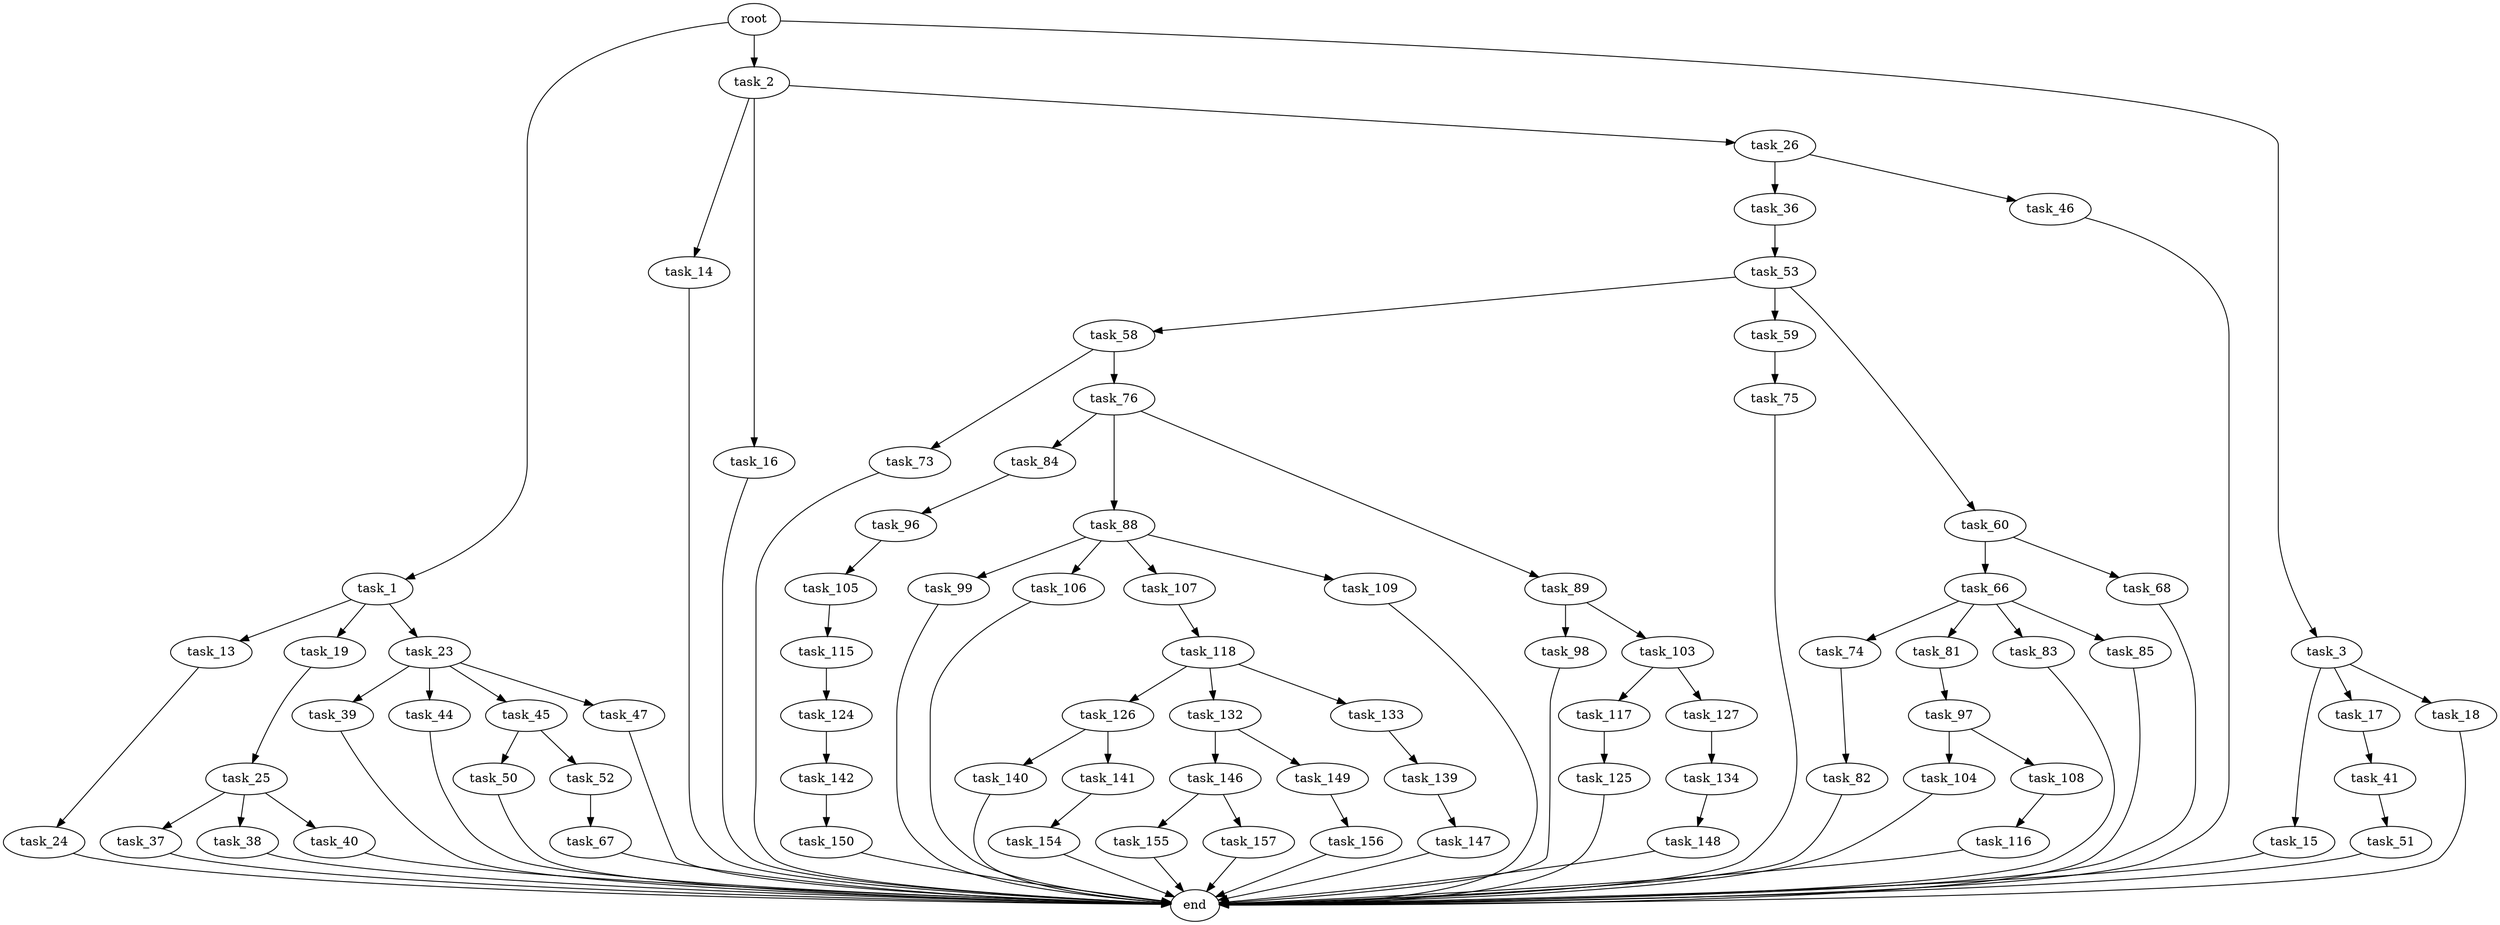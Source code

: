 digraph G {
  root [size="0.000000"];
  task_1 [size="12024208859.000000"];
  task_2 [size="6036296060.000000"];
  task_3 [size="722247510577.000000"];
  task_13 [size="11699175156.000000"];
  task_19 [size="379939917552.000000"];
  task_23 [size="8589934592.000000"];
  task_14 [size="1073741824000.000000"];
  task_16 [size="53556174098.000000"];
  task_26 [size="7967687965.000000"];
  task_15 [size="28991029248.000000"];
  task_17 [size="68719476736.000000"];
  task_18 [size="6846390355.000000"];
  task_24 [size="782757789696.000000"];
  end [size="0.000000"];
  task_41 [size="629438194928.000000"];
  task_25 [size="7508923566.000000"];
  task_39 [size="14198297091.000000"];
  task_44 [size="231928233984.000000"];
  task_45 [size="28991029248.000000"];
  task_47 [size="368293445632.000000"];
  task_37 [size="230483813362.000000"];
  task_38 [size="28800684934.000000"];
  task_40 [size="28679613853.000000"];
  task_36 [size="868892226.000000"];
  task_46 [size="487495979620.000000"];
  task_53 [size="1892013740.000000"];
  task_51 [size="8589934592.000000"];
  task_50 [size="231928233984.000000"];
  task_52 [size="355196867868.000000"];
  task_67 [size="21466510557.000000"];
  task_58 [size="134217728000.000000"];
  task_59 [size="28012258039.000000"];
  task_60 [size="483283365906.000000"];
  task_73 [size="205413019359.000000"];
  task_76 [size="20279495248.000000"];
  task_75 [size="68719476736.000000"];
  task_66 [size="185848418136.000000"];
  task_68 [size="28991029248.000000"];
  task_74 [size="549755813888.000000"];
  task_81 [size="817156472.000000"];
  task_83 [size="549755813888.000000"];
  task_85 [size="549755813888.000000"];
  task_82 [size="34770228270.000000"];
  task_84 [size="134217728000.000000"];
  task_88 [size="10173221271.000000"];
  task_89 [size="166873488792.000000"];
  task_97 [size="14240109041.000000"];
  task_96 [size="1867264645.000000"];
  task_99 [size="71466282660.000000"];
  task_106 [size="8553335536.000000"];
  task_107 [size="16002252548.000000"];
  task_109 [size="782757789696.000000"];
  task_98 [size="43519263254.000000"];
  task_103 [size="843115700730.000000"];
  task_105 [size="231928233984.000000"];
  task_104 [size="94632253552.000000"];
  task_108 [size="11723832668.000000"];
  task_117 [size="479563433804.000000"];
  task_127 [size="473682681576.000000"];
  task_115 [size="435354379978.000000"];
  task_118 [size="1073741824000.000000"];
  task_116 [size="9689154909.000000"];
  task_124 [size="473582243260.000000"];
  task_125 [size="1073741824000.000000"];
  task_126 [size="20032021762.000000"];
  task_132 [size="555326308024.000000"];
  task_133 [size="954942625.000000"];
  task_142 [size="1637006935.000000"];
  task_140 [size="964592772.000000"];
  task_141 [size="1095056696276.000000"];
  task_134 [size="8589934592.000000"];
  task_146 [size="108306892452.000000"];
  task_149 [size="231928233984.000000"];
  task_139 [size="5426134421.000000"];
  task_148 [size="76862323792.000000"];
  task_147 [size="782757789696.000000"];
  task_154 [size="11951942478.000000"];
  task_150 [size="1811909282.000000"];
  task_155 [size="24601884626.000000"];
  task_157 [size="496445799.000000"];
  task_156 [size="7929175894.000000"];

  root -> task_1 [size="1.000000"];
  root -> task_2 [size="1.000000"];
  root -> task_3 [size="1.000000"];
  task_1 -> task_13 [size="838860800.000000"];
  task_1 -> task_19 [size="838860800.000000"];
  task_1 -> task_23 [size="838860800.000000"];
  task_2 -> task_14 [size="33554432.000000"];
  task_2 -> task_16 [size="33554432.000000"];
  task_2 -> task_26 [size="33554432.000000"];
  task_3 -> task_15 [size="679477248.000000"];
  task_3 -> task_17 [size="679477248.000000"];
  task_3 -> task_18 [size="679477248.000000"];
  task_13 -> task_24 [size="679477248.000000"];
  task_19 -> task_25 [size="536870912.000000"];
  task_23 -> task_39 [size="33554432.000000"];
  task_23 -> task_44 [size="33554432.000000"];
  task_23 -> task_45 [size="33554432.000000"];
  task_23 -> task_47 [size="33554432.000000"];
  task_14 -> end [size="1.000000"];
  task_16 -> end [size="1.000000"];
  task_26 -> task_36 [size="301989888.000000"];
  task_26 -> task_46 [size="301989888.000000"];
  task_15 -> end [size="1.000000"];
  task_17 -> task_41 [size="134217728.000000"];
  task_18 -> end [size="1.000000"];
  task_24 -> end [size="1.000000"];
  task_41 -> task_51 [size="838860800.000000"];
  task_25 -> task_37 [size="134217728.000000"];
  task_25 -> task_38 [size="134217728.000000"];
  task_25 -> task_40 [size="134217728.000000"];
  task_39 -> end [size="1.000000"];
  task_44 -> end [size="1.000000"];
  task_45 -> task_50 [size="75497472.000000"];
  task_45 -> task_52 [size="75497472.000000"];
  task_47 -> end [size="1.000000"];
  task_37 -> end [size="1.000000"];
  task_38 -> end [size="1.000000"];
  task_40 -> end [size="1.000000"];
  task_36 -> task_53 [size="33554432.000000"];
  task_46 -> end [size="1.000000"];
  task_53 -> task_58 [size="134217728.000000"];
  task_53 -> task_59 [size="134217728.000000"];
  task_53 -> task_60 [size="134217728.000000"];
  task_51 -> end [size="1.000000"];
  task_50 -> end [size="1.000000"];
  task_52 -> task_67 [size="411041792.000000"];
  task_67 -> end [size="1.000000"];
  task_58 -> task_73 [size="209715200.000000"];
  task_58 -> task_76 [size="209715200.000000"];
  task_59 -> task_75 [size="679477248.000000"];
  task_60 -> task_66 [size="301989888.000000"];
  task_60 -> task_68 [size="301989888.000000"];
  task_73 -> end [size="1.000000"];
  task_76 -> task_84 [size="411041792.000000"];
  task_76 -> task_88 [size="411041792.000000"];
  task_76 -> task_89 [size="411041792.000000"];
  task_75 -> end [size="1.000000"];
  task_66 -> task_74 [size="134217728.000000"];
  task_66 -> task_81 [size="134217728.000000"];
  task_66 -> task_83 [size="134217728.000000"];
  task_66 -> task_85 [size="134217728.000000"];
  task_68 -> end [size="1.000000"];
  task_74 -> task_82 [size="536870912.000000"];
  task_81 -> task_97 [size="33554432.000000"];
  task_83 -> end [size="1.000000"];
  task_85 -> end [size="1.000000"];
  task_82 -> end [size="1.000000"];
  task_84 -> task_96 [size="209715200.000000"];
  task_88 -> task_99 [size="209715200.000000"];
  task_88 -> task_106 [size="209715200.000000"];
  task_88 -> task_107 [size="209715200.000000"];
  task_88 -> task_109 [size="209715200.000000"];
  task_89 -> task_98 [size="134217728.000000"];
  task_89 -> task_103 [size="134217728.000000"];
  task_97 -> task_104 [size="838860800.000000"];
  task_97 -> task_108 [size="838860800.000000"];
  task_96 -> task_105 [size="33554432.000000"];
  task_99 -> end [size="1.000000"];
  task_106 -> end [size="1.000000"];
  task_107 -> task_118 [size="679477248.000000"];
  task_109 -> end [size="1.000000"];
  task_98 -> end [size="1.000000"];
  task_103 -> task_117 [size="838860800.000000"];
  task_103 -> task_127 [size="838860800.000000"];
  task_105 -> task_115 [size="301989888.000000"];
  task_104 -> end [size="1.000000"];
  task_108 -> task_116 [size="301989888.000000"];
  task_117 -> task_125 [size="411041792.000000"];
  task_127 -> task_134 [size="536870912.000000"];
  task_115 -> task_124 [size="301989888.000000"];
  task_118 -> task_126 [size="838860800.000000"];
  task_118 -> task_132 [size="838860800.000000"];
  task_118 -> task_133 [size="838860800.000000"];
  task_116 -> end [size="1.000000"];
  task_124 -> task_142 [size="411041792.000000"];
  task_125 -> end [size="1.000000"];
  task_126 -> task_140 [size="838860800.000000"];
  task_126 -> task_141 [size="838860800.000000"];
  task_132 -> task_146 [size="411041792.000000"];
  task_132 -> task_149 [size="411041792.000000"];
  task_133 -> task_139 [size="75497472.000000"];
  task_142 -> task_150 [size="33554432.000000"];
  task_140 -> end [size="1.000000"];
  task_141 -> task_154 [size="838860800.000000"];
  task_134 -> task_148 [size="33554432.000000"];
  task_146 -> task_155 [size="134217728.000000"];
  task_146 -> task_157 [size="134217728.000000"];
  task_149 -> task_156 [size="301989888.000000"];
  task_139 -> task_147 [size="134217728.000000"];
  task_148 -> end [size="1.000000"];
  task_147 -> end [size="1.000000"];
  task_154 -> end [size="1.000000"];
  task_150 -> end [size="1.000000"];
  task_155 -> end [size="1.000000"];
  task_157 -> end [size="1.000000"];
  task_156 -> end [size="1.000000"];
}
